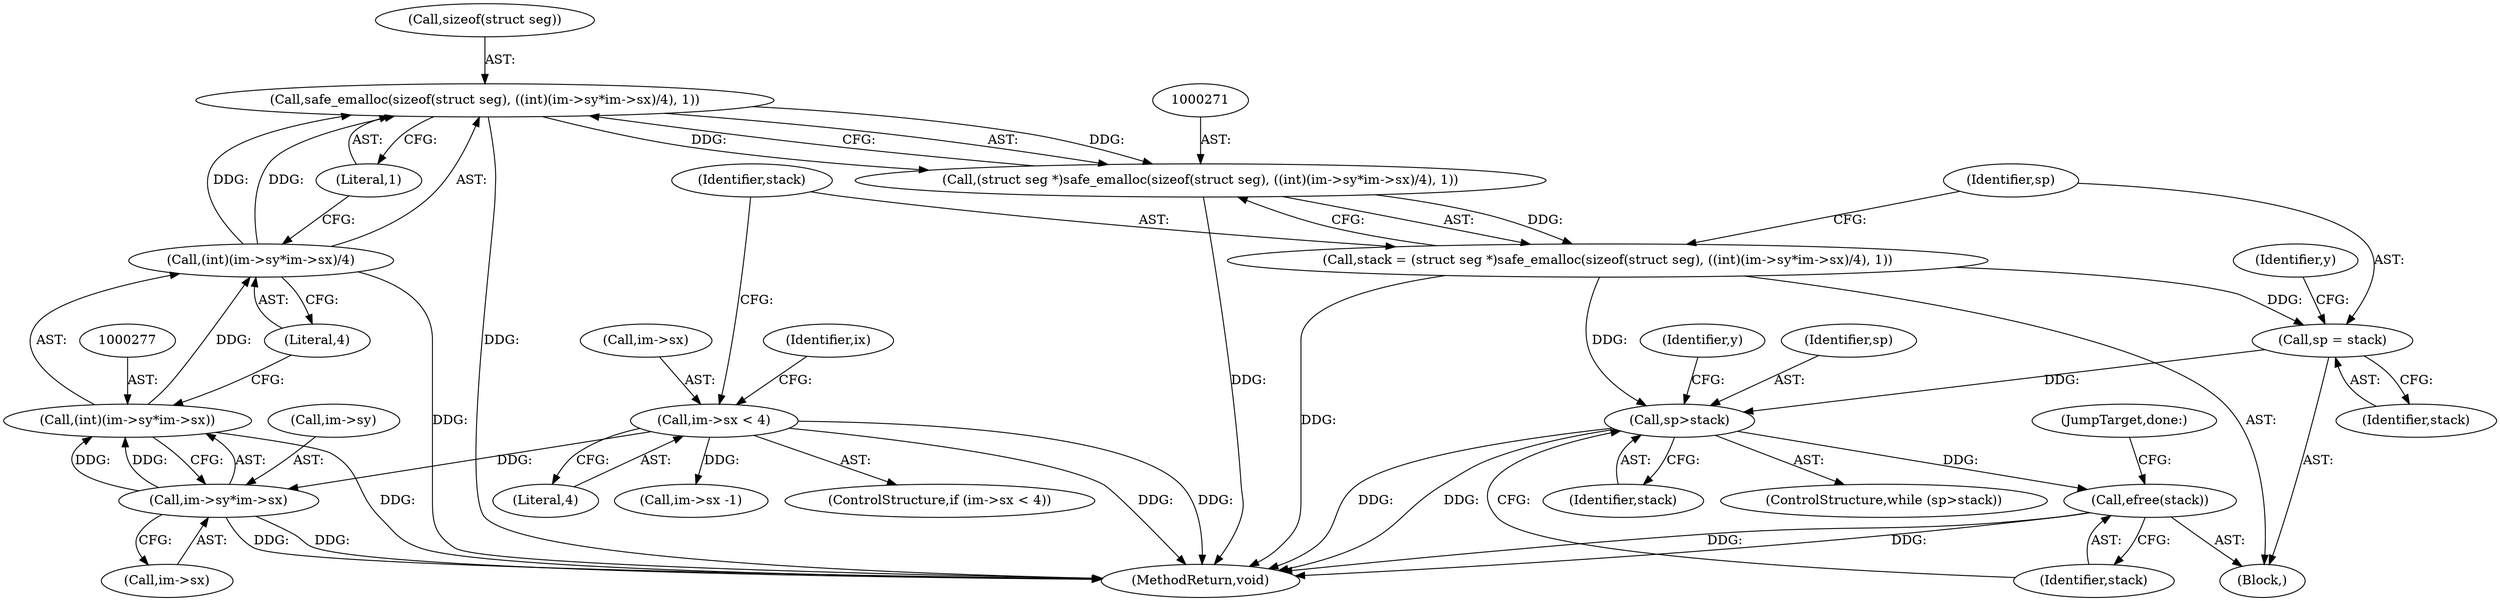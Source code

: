 digraph "0_php-src_c395c6e5d7e8df37a21265ff76e48fe75ceb5ae6?w=1_3@API" {
"1000272" [label="(Call,safe_emalloc(sizeof(struct seg), ((int)(im->sy*im->sx)/4), 1))"];
"1000275" [label="(Call,(int)(im->sy*im->sx)/4)"];
"1000276" [label="(Call,(int)(im->sy*im->sx))"];
"1000278" [label="(Call,im->sy*im->sx)"];
"1000212" [label="(Call,im->sx < 4)"];
"1000270" [label="(Call,(struct seg *)safe_emalloc(sizeof(struct seg), ((int)(im->sy*im->sx)/4), 1))"];
"1000268" [label="(Call,stack = (struct seg *)safe_emalloc(sizeof(struct seg), ((int)(im->sy*im->sx)/4), 1))"];
"1000287" [label="(Call,sp = stack)"];
"1000304" [label="(Call,sp>stack)"];
"1000431" [label="(Call,efree(stack))"];
"1000275" [label="(Call,(int)(im->sy*im->sx)/4)"];
"1000270" [label="(Call,(struct seg *)safe_emalloc(sizeof(struct seg), ((int)(im->sy*im->sx)/4), 1))"];
"1000439" [label="(MethodReturn,void)"];
"1000278" [label="(Call,im->sy*im->sx)"];
"1000216" [label="(Literal,4)"];
"1000291" [label="(Identifier,y)"];
"1000213" [label="(Call,im->sx)"];
"1000287" [label="(Call,sp = stack)"];
"1000305" [label="(Identifier,sp)"];
"1000285" [label="(Literal,4)"];
"1000251" [label="(Call,im->sx -1)"];
"1000309" [label="(Identifier,y)"];
"1000279" [label="(Call,im->sy)"];
"1000282" [label="(Call,im->sx)"];
"1000273" [label="(Call,sizeof(struct seg))"];
"1000288" [label="(Identifier,sp)"];
"1000212" [label="(Call,im->sx < 4)"];
"1000220" [label="(Identifier,ix)"];
"1000113" [label="(Block,)"];
"1000433" [label="(JumpTarget,done:)"];
"1000304" [label="(Call,sp>stack)"];
"1000431" [label="(Call,efree(stack))"];
"1000211" [label="(ControlStructure,if (im->sx < 4))"];
"1000306" [label="(Identifier,stack)"];
"1000272" [label="(Call,safe_emalloc(sizeof(struct seg), ((int)(im->sy*im->sx)/4), 1))"];
"1000289" [label="(Identifier,stack)"];
"1000303" [label="(ControlStructure,while (sp>stack))"];
"1000276" [label="(Call,(int)(im->sy*im->sx))"];
"1000269" [label="(Identifier,stack)"];
"1000432" [label="(Identifier,stack)"];
"1000268" [label="(Call,stack = (struct seg *)safe_emalloc(sizeof(struct seg), ((int)(im->sy*im->sx)/4), 1))"];
"1000286" [label="(Literal,1)"];
"1000272" -> "1000270"  [label="AST: "];
"1000272" -> "1000286"  [label="CFG: "];
"1000273" -> "1000272"  [label="AST: "];
"1000275" -> "1000272"  [label="AST: "];
"1000286" -> "1000272"  [label="AST: "];
"1000270" -> "1000272"  [label="CFG: "];
"1000272" -> "1000439"  [label="DDG: "];
"1000272" -> "1000270"  [label="DDG: "];
"1000272" -> "1000270"  [label="DDG: "];
"1000275" -> "1000272"  [label="DDG: "];
"1000275" -> "1000272"  [label="DDG: "];
"1000275" -> "1000285"  [label="CFG: "];
"1000276" -> "1000275"  [label="AST: "];
"1000285" -> "1000275"  [label="AST: "];
"1000286" -> "1000275"  [label="CFG: "];
"1000275" -> "1000439"  [label="DDG: "];
"1000276" -> "1000275"  [label="DDG: "];
"1000276" -> "1000278"  [label="CFG: "];
"1000277" -> "1000276"  [label="AST: "];
"1000278" -> "1000276"  [label="AST: "];
"1000285" -> "1000276"  [label="CFG: "];
"1000276" -> "1000439"  [label="DDG: "];
"1000278" -> "1000276"  [label="DDG: "];
"1000278" -> "1000276"  [label="DDG: "];
"1000278" -> "1000282"  [label="CFG: "];
"1000279" -> "1000278"  [label="AST: "];
"1000282" -> "1000278"  [label="AST: "];
"1000278" -> "1000439"  [label="DDG: "];
"1000278" -> "1000439"  [label="DDG: "];
"1000212" -> "1000278"  [label="DDG: "];
"1000212" -> "1000211"  [label="AST: "];
"1000212" -> "1000216"  [label="CFG: "];
"1000213" -> "1000212"  [label="AST: "];
"1000216" -> "1000212"  [label="AST: "];
"1000220" -> "1000212"  [label="CFG: "];
"1000269" -> "1000212"  [label="CFG: "];
"1000212" -> "1000439"  [label="DDG: "];
"1000212" -> "1000439"  [label="DDG: "];
"1000212" -> "1000251"  [label="DDG: "];
"1000270" -> "1000268"  [label="AST: "];
"1000271" -> "1000270"  [label="AST: "];
"1000268" -> "1000270"  [label="CFG: "];
"1000270" -> "1000439"  [label="DDG: "];
"1000270" -> "1000268"  [label="DDG: "];
"1000268" -> "1000113"  [label="AST: "];
"1000269" -> "1000268"  [label="AST: "];
"1000288" -> "1000268"  [label="CFG: "];
"1000268" -> "1000439"  [label="DDG: "];
"1000268" -> "1000287"  [label="DDG: "];
"1000268" -> "1000304"  [label="DDG: "];
"1000287" -> "1000113"  [label="AST: "];
"1000287" -> "1000289"  [label="CFG: "];
"1000288" -> "1000287"  [label="AST: "];
"1000289" -> "1000287"  [label="AST: "];
"1000291" -> "1000287"  [label="CFG: "];
"1000287" -> "1000304"  [label="DDG: "];
"1000304" -> "1000303"  [label="AST: "];
"1000304" -> "1000306"  [label="CFG: "];
"1000305" -> "1000304"  [label="AST: "];
"1000306" -> "1000304"  [label="AST: "];
"1000309" -> "1000304"  [label="CFG: "];
"1000432" -> "1000304"  [label="CFG: "];
"1000304" -> "1000439"  [label="DDG: "];
"1000304" -> "1000439"  [label="DDG: "];
"1000304" -> "1000431"  [label="DDG: "];
"1000431" -> "1000113"  [label="AST: "];
"1000431" -> "1000432"  [label="CFG: "];
"1000432" -> "1000431"  [label="AST: "];
"1000433" -> "1000431"  [label="CFG: "];
"1000431" -> "1000439"  [label="DDG: "];
"1000431" -> "1000439"  [label="DDG: "];
}
